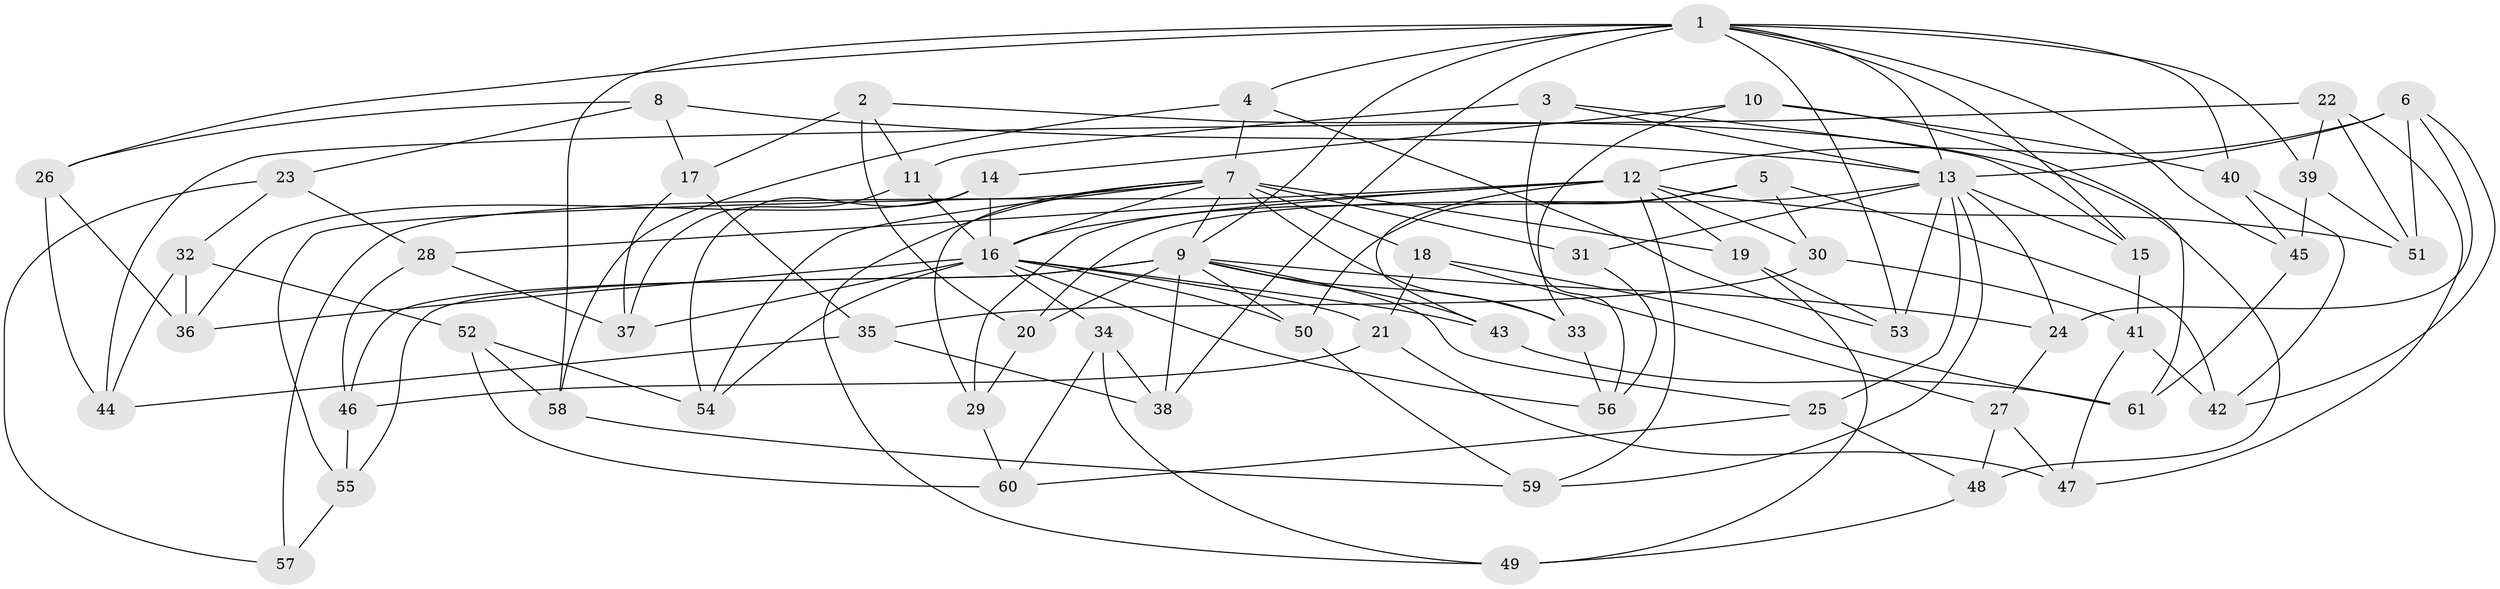 // original degree distribution, {4: 1.0}
// Generated by graph-tools (version 1.1) at 2025/53/03/04/25 22:53:46]
// undirected, 61 vertices, 142 edges
graph export_dot {
  node [color=gray90,style=filled];
  1;
  2;
  3;
  4;
  5;
  6;
  7;
  8;
  9;
  10;
  11;
  12;
  13;
  14;
  15;
  16;
  17;
  18;
  19;
  20;
  21;
  22;
  23;
  24;
  25;
  26;
  27;
  28;
  29;
  30;
  31;
  32;
  33;
  34;
  35;
  36;
  37;
  38;
  39;
  40;
  41;
  42;
  43;
  44;
  45;
  46;
  47;
  48;
  49;
  50;
  51;
  52;
  53;
  54;
  55;
  56;
  57;
  58;
  59;
  60;
  61;
  1 -- 4 [weight=1.0];
  1 -- 9 [weight=2.0];
  1 -- 13 [weight=1.0];
  1 -- 15 [weight=1.0];
  1 -- 26 [weight=1.0];
  1 -- 38 [weight=1.0];
  1 -- 39 [weight=1.0];
  1 -- 40 [weight=1.0];
  1 -- 45 [weight=1.0];
  1 -- 53 [weight=1.0];
  1 -- 58 [weight=1.0];
  2 -- 11 [weight=1.0];
  2 -- 17 [weight=1.0];
  2 -- 20 [weight=1.0];
  2 -- 48 [weight=1.0];
  3 -- 11 [weight=1.0];
  3 -- 13 [weight=1.0];
  3 -- 15 [weight=1.0];
  3 -- 56 [weight=1.0];
  4 -- 7 [weight=1.0];
  4 -- 53 [weight=1.0];
  4 -- 58 [weight=1.0];
  5 -- 29 [weight=1.0];
  5 -- 30 [weight=1.0];
  5 -- 42 [weight=1.0];
  5 -- 50 [weight=1.0];
  6 -- 12 [weight=1.0];
  6 -- 13 [weight=2.0];
  6 -- 24 [weight=1.0];
  6 -- 42 [weight=1.0];
  6 -- 51 [weight=1.0];
  7 -- 9 [weight=1.0];
  7 -- 16 [weight=1.0];
  7 -- 18 [weight=1.0];
  7 -- 19 [weight=1.0];
  7 -- 29 [weight=1.0];
  7 -- 31 [weight=2.0];
  7 -- 33 [weight=1.0];
  7 -- 49 [weight=1.0];
  7 -- 54 [weight=1.0];
  7 -- 55 [weight=1.0];
  8 -- 13 [weight=1.0];
  8 -- 17 [weight=1.0];
  8 -- 23 [weight=1.0];
  8 -- 26 [weight=1.0];
  9 -- 20 [weight=1.0];
  9 -- 24 [weight=1.0];
  9 -- 25 [weight=1.0];
  9 -- 33 [weight=1.0];
  9 -- 38 [weight=1.0];
  9 -- 43 [weight=1.0];
  9 -- 46 [weight=1.0];
  9 -- 50 [weight=1.0];
  9 -- 55 [weight=1.0];
  10 -- 14 [weight=1.0];
  10 -- 33 [weight=1.0];
  10 -- 40 [weight=1.0];
  10 -- 61 [weight=1.0];
  11 -- 16 [weight=1.0];
  11 -- 37 [weight=1.0];
  12 -- 16 [weight=1.0];
  12 -- 19 [weight=1.0];
  12 -- 28 [weight=1.0];
  12 -- 30 [weight=1.0];
  12 -- 43 [weight=1.0];
  12 -- 51 [weight=1.0];
  12 -- 57 [weight=2.0];
  12 -- 59 [weight=1.0];
  13 -- 15 [weight=1.0];
  13 -- 20 [weight=1.0];
  13 -- 24 [weight=1.0];
  13 -- 25 [weight=1.0];
  13 -- 31 [weight=1.0];
  13 -- 53 [weight=1.0];
  13 -- 59 [weight=1.0];
  14 -- 16 [weight=1.0];
  14 -- 36 [weight=1.0];
  14 -- 54 [weight=1.0];
  15 -- 41 [weight=1.0];
  16 -- 21 [weight=1.0];
  16 -- 34 [weight=1.0];
  16 -- 36 [weight=1.0];
  16 -- 37 [weight=1.0];
  16 -- 43 [weight=1.0];
  16 -- 50 [weight=1.0];
  16 -- 54 [weight=1.0];
  16 -- 56 [weight=1.0];
  17 -- 35 [weight=1.0];
  17 -- 37 [weight=1.0];
  18 -- 21 [weight=1.0];
  18 -- 27 [weight=1.0];
  18 -- 61 [weight=1.0];
  19 -- 49 [weight=1.0];
  19 -- 53 [weight=1.0];
  20 -- 29 [weight=1.0];
  21 -- 46 [weight=1.0];
  21 -- 47 [weight=1.0];
  22 -- 39 [weight=1.0];
  22 -- 44 [weight=1.0];
  22 -- 47 [weight=1.0];
  22 -- 51 [weight=1.0];
  23 -- 28 [weight=1.0];
  23 -- 32 [weight=1.0];
  23 -- 57 [weight=1.0];
  24 -- 27 [weight=1.0];
  25 -- 48 [weight=1.0];
  25 -- 60 [weight=1.0];
  26 -- 36 [weight=1.0];
  26 -- 44 [weight=1.0];
  27 -- 47 [weight=1.0];
  27 -- 48 [weight=1.0];
  28 -- 37 [weight=1.0];
  28 -- 46 [weight=1.0];
  29 -- 60 [weight=1.0];
  30 -- 35 [weight=1.0];
  30 -- 41 [weight=1.0];
  31 -- 56 [weight=1.0];
  32 -- 36 [weight=1.0];
  32 -- 44 [weight=1.0];
  32 -- 52 [weight=1.0];
  33 -- 56 [weight=1.0];
  34 -- 38 [weight=1.0];
  34 -- 49 [weight=1.0];
  34 -- 60 [weight=1.0];
  35 -- 38 [weight=1.0];
  35 -- 44 [weight=1.0];
  39 -- 45 [weight=1.0];
  39 -- 51 [weight=1.0];
  40 -- 42 [weight=1.0];
  40 -- 45 [weight=1.0];
  41 -- 42 [weight=1.0];
  41 -- 47 [weight=1.0];
  43 -- 61 [weight=1.0];
  45 -- 61 [weight=1.0];
  46 -- 55 [weight=1.0];
  48 -- 49 [weight=1.0];
  50 -- 59 [weight=1.0];
  52 -- 54 [weight=1.0];
  52 -- 58 [weight=1.0];
  52 -- 60 [weight=1.0];
  55 -- 57 [weight=1.0];
  58 -- 59 [weight=1.0];
}
